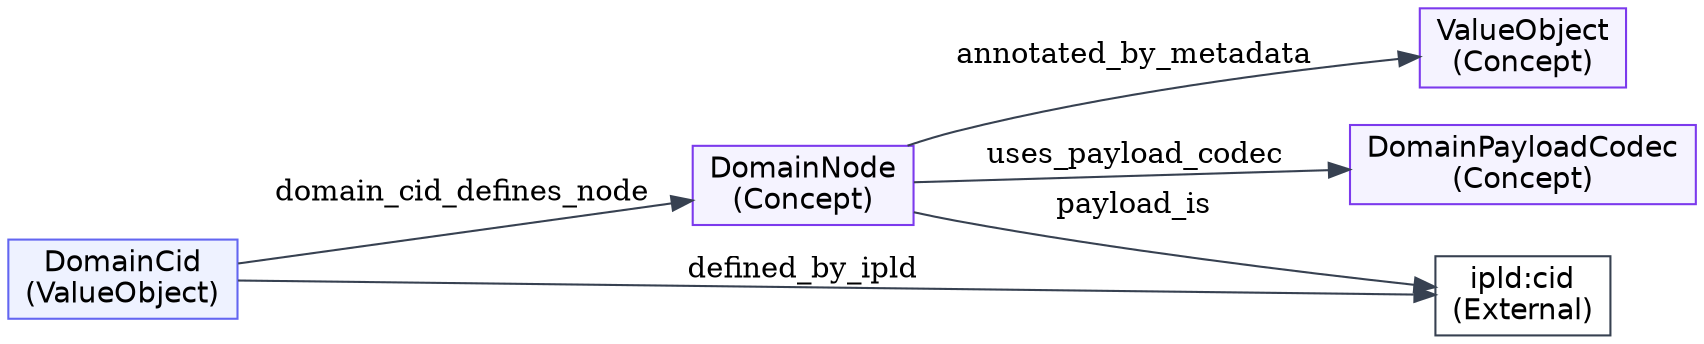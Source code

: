 digraph UL {
  rankdir=LR;
  node [shape=box, style=filled, fontname=Helvetica];

  "DomainCid" [label="DomainCid
(ValueObject)", color="#6366f1", fillcolor="#eef2ff"];
  "DomainNode" [label="DomainNode
(Concept)", color="#7c3aed", fillcolor="#f5f3ff"];
  "DomainPayloadCodec" [label="DomainPayloadCodec
(Concept)", color="#7c3aed", fillcolor="#f5f3ff"];
  "IPLD.Cid" [label="ipld:cid
(External)", color="#374151", fillcolor="#ffffff"];
  "ValueObject" [label="ValueObject
(Concept)", color="#7c3aed", fillcolor="#f5f3ff"];

  "DomainCid" -> "IPLD.Cid" [label="defined_by_ipld", color="#374151", style="solid"];
  "DomainNode" -> "DomainPayloadCodec" [label="uses_payload_codec", color="#374151", style="solid"];
  "DomainNode" -> "IPLD.Cid" [label="payload_is", color="#374151", style="solid"];
  "DomainNode" -> "ValueObject" [label="annotated_by_metadata", color="#374151", style="solid"];
  "DomainCid" -> "DomainNode" [label="domain_cid_defines_node", color="#374151", style="solid"];
}
